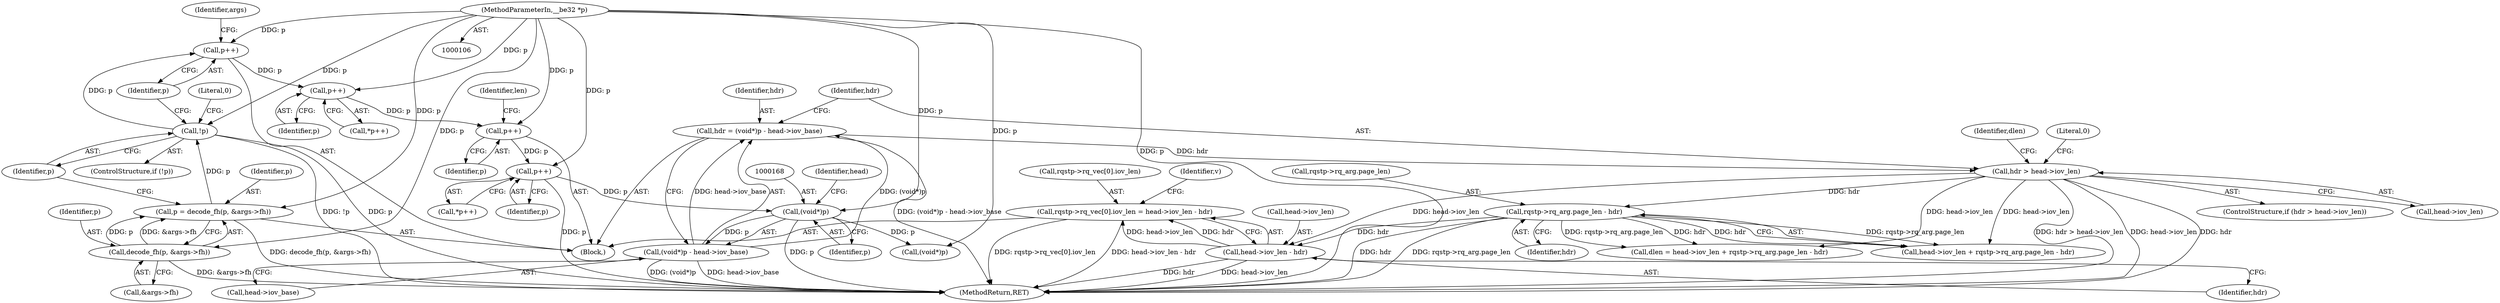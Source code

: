 digraph "0_linux_13bf9fbff0e5e099e2b6f003a0ab8ae145436309_1@array" {
"1000214" [label="(Call,rqstp->rq_vec[0].iov_len = head->iov_len - hdr)"];
"1000222" [label="(Call,head->iov_len - hdr)"];
"1000174" [label="(Call,hdr > head->iov_len)"];
"1000164" [label="(Call,hdr = (void*)p - head->iov_base)"];
"1000166" [label="(Call,(void*)p - head->iov_base)"];
"1000167" [label="(Call,(void*)p)"];
"1000156" [label="(Call,p++)"];
"1000146" [label="(Call,p++)"];
"1000144" [label="(Call,p++)"];
"1000136" [label="(Call,p++)"];
"1000132" [label="(Call,!p)"];
"1000123" [label="(Call,p = decode_fh(p, &args->fh))"];
"1000125" [label="(Call,decode_fh(p, &args->fh))"];
"1000108" [label="(MethodParameterIn,__be32 *p)"];
"1000187" [label="(Call,rqstp->rq_arg.page_len - hdr)"];
"1000133" [label="(Identifier,p)"];
"1000140" [label="(Identifier,args)"];
"1000125" [label="(Call,decode_fh(p, &args->fh))"];
"1000110" [label="(Block,)"];
"1000155" [label="(Call,*p++)"];
"1000181" [label="(Call,dlen = head->iov_len + rqstp->rq_arg.page_len - hdr)"];
"1000170" [label="(Call,head->iov_base)"];
"1000167" [label="(Call,(void*)p)"];
"1000136" [label="(Call,p++)"];
"1000228" [label="(Identifier,v)"];
"1000147" [label="(Identifier,p)"];
"1000223" [label="(Call,head->iov_len)"];
"1000187" [label="(Call,rqstp->rq_arg.page_len - hdr)"];
"1000215" [label="(Call,rqstp->rq_vec[0].iov_len)"];
"1000171" [label="(Identifier,head)"];
"1000145" [label="(Identifier,p)"];
"1000127" [label="(Call,&args->fh)"];
"1000169" [label="(Identifier,p)"];
"1000174" [label="(Call,hdr > head->iov_len)"];
"1000183" [label="(Call,head->iov_len + rqstp->rq_arg.page_len - hdr)"];
"1000144" [label="(Call,p++)"];
"1000188" [label="(Call,rqstp->rq_arg.page_len)"];
"1000146" [label="(Call,p++)"];
"1000137" [label="(Identifier,p)"];
"1000135" [label="(Literal,0)"];
"1000132" [label="(Call,!p)"];
"1000124" [label="(Identifier,p)"];
"1000156" [label="(Call,p++)"];
"1000176" [label="(Call,head->iov_len)"];
"1000149" [label="(Identifier,len)"];
"1000164" [label="(Call,hdr = (void*)p - head->iov_base)"];
"1000175" [label="(Identifier,hdr)"];
"1000222" [label="(Call,head->iov_len - hdr)"];
"1000173" [label="(ControlStructure,if (hdr > head->iov_len))"];
"1000126" [label="(Identifier,p)"];
"1000165" [label="(Identifier,hdr)"];
"1000293" [label="(MethodReturn,RET)"];
"1000166" [label="(Call,(void*)p - head->iov_base)"];
"1000182" [label="(Identifier,dlen)"];
"1000131" [label="(ControlStructure,if (!p))"];
"1000157" [label="(Identifier,p)"];
"1000214" [label="(Call,rqstp->rq_vec[0].iov_len = head->iov_len - hdr)"];
"1000108" [label="(MethodParameterIn,__be32 *p)"];
"1000226" [label="(Identifier,hdr)"];
"1000123" [label="(Call,p = decode_fh(p, &args->fh))"];
"1000180" [label="(Literal,0)"];
"1000211" [label="(Call,(void*)p)"];
"1000193" [label="(Identifier,hdr)"];
"1000143" [label="(Call,*p++)"];
"1000214" -> "1000110"  [label="AST: "];
"1000214" -> "1000222"  [label="CFG: "];
"1000215" -> "1000214"  [label="AST: "];
"1000222" -> "1000214"  [label="AST: "];
"1000228" -> "1000214"  [label="CFG: "];
"1000214" -> "1000293"  [label="DDG: head->iov_len - hdr"];
"1000214" -> "1000293"  [label="DDG: rqstp->rq_vec[0].iov_len"];
"1000222" -> "1000214"  [label="DDG: head->iov_len"];
"1000222" -> "1000214"  [label="DDG: hdr"];
"1000222" -> "1000226"  [label="CFG: "];
"1000223" -> "1000222"  [label="AST: "];
"1000226" -> "1000222"  [label="AST: "];
"1000222" -> "1000293"  [label="DDG: hdr"];
"1000222" -> "1000293"  [label="DDG: head->iov_len"];
"1000174" -> "1000222"  [label="DDG: head->iov_len"];
"1000187" -> "1000222"  [label="DDG: hdr"];
"1000174" -> "1000173"  [label="AST: "];
"1000174" -> "1000176"  [label="CFG: "];
"1000175" -> "1000174"  [label="AST: "];
"1000176" -> "1000174"  [label="AST: "];
"1000180" -> "1000174"  [label="CFG: "];
"1000182" -> "1000174"  [label="CFG: "];
"1000174" -> "1000293"  [label="DDG: head->iov_len"];
"1000174" -> "1000293"  [label="DDG: hdr > head->iov_len"];
"1000174" -> "1000293"  [label="DDG: hdr"];
"1000164" -> "1000174"  [label="DDG: hdr"];
"1000174" -> "1000181"  [label="DDG: head->iov_len"];
"1000174" -> "1000183"  [label="DDG: head->iov_len"];
"1000174" -> "1000187"  [label="DDG: hdr"];
"1000164" -> "1000110"  [label="AST: "];
"1000164" -> "1000166"  [label="CFG: "];
"1000165" -> "1000164"  [label="AST: "];
"1000166" -> "1000164"  [label="AST: "];
"1000175" -> "1000164"  [label="CFG: "];
"1000164" -> "1000293"  [label="DDG: (void*)p - head->iov_base"];
"1000166" -> "1000164"  [label="DDG: (void*)p"];
"1000166" -> "1000164"  [label="DDG: head->iov_base"];
"1000166" -> "1000170"  [label="CFG: "];
"1000167" -> "1000166"  [label="AST: "];
"1000170" -> "1000166"  [label="AST: "];
"1000166" -> "1000293"  [label="DDG: (void*)p"];
"1000166" -> "1000293"  [label="DDG: head->iov_base"];
"1000167" -> "1000166"  [label="DDG: p"];
"1000167" -> "1000169"  [label="CFG: "];
"1000168" -> "1000167"  [label="AST: "];
"1000169" -> "1000167"  [label="AST: "];
"1000171" -> "1000167"  [label="CFG: "];
"1000167" -> "1000293"  [label="DDG: p"];
"1000156" -> "1000167"  [label="DDG: p"];
"1000108" -> "1000167"  [label="DDG: p"];
"1000167" -> "1000211"  [label="DDG: p"];
"1000156" -> "1000155"  [label="AST: "];
"1000156" -> "1000157"  [label="CFG: "];
"1000157" -> "1000156"  [label="AST: "];
"1000155" -> "1000156"  [label="CFG: "];
"1000156" -> "1000293"  [label="DDG: p"];
"1000146" -> "1000156"  [label="DDG: p"];
"1000108" -> "1000156"  [label="DDG: p"];
"1000146" -> "1000110"  [label="AST: "];
"1000146" -> "1000147"  [label="CFG: "];
"1000147" -> "1000146"  [label="AST: "];
"1000149" -> "1000146"  [label="CFG: "];
"1000144" -> "1000146"  [label="DDG: p"];
"1000108" -> "1000146"  [label="DDG: p"];
"1000144" -> "1000143"  [label="AST: "];
"1000144" -> "1000145"  [label="CFG: "];
"1000145" -> "1000144"  [label="AST: "];
"1000143" -> "1000144"  [label="CFG: "];
"1000136" -> "1000144"  [label="DDG: p"];
"1000108" -> "1000144"  [label="DDG: p"];
"1000136" -> "1000110"  [label="AST: "];
"1000136" -> "1000137"  [label="CFG: "];
"1000137" -> "1000136"  [label="AST: "];
"1000140" -> "1000136"  [label="CFG: "];
"1000132" -> "1000136"  [label="DDG: p"];
"1000108" -> "1000136"  [label="DDG: p"];
"1000132" -> "1000131"  [label="AST: "];
"1000132" -> "1000133"  [label="CFG: "];
"1000133" -> "1000132"  [label="AST: "];
"1000135" -> "1000132"  [label="CFG: "];
"1000137" -> "1000132"  [label="CFG: "];
"1000132" -> "1000293"  [label="DDG: !p"];
"1000132" -> "1000293"  [label="DDG: p"];
"1000123" -> "1000132"  [label="DDG: p"];
"1000108" -> "1000132"  [label="DDG: p"];
"1000123" -> "1000110"  [label="AST: "];
"1000123" -> "1000125"  [label="CFG: "];
"1000124" -> "1000123"  [label="AST: "];
"1000125" -> "1000123"  [label="AST: "];
"1000133" -> "1000123"  [label="CFG: "];
"1000123" -> "1000293"  [label="DDG: decode_fh(p, &args->fh)"];
"1000125" -> "1000123"  [label="DDG: p"];
"1000125" -> "1000123"  [label="DDG: &args->fh"];
"1000108" -> "1000123"  [label="DDG: p"];
"1000125" -> "1000127"  [label="CFG: "];
"1000126" -> "1000125"  [label="AST: "];
"1000127" -> "1000125"  [label="AST: "];
"1000125" -> "1000293"  [label="DDG: &args->fh"];
"1000108" -> "1000125"  [label="DDG: p"];
"1000108" -> "1000106"  [label="AST: "];
"1000108" -> "1000293"  [label="DDG: p"];
"1000108" -> "1000211"  [label="DDG: p"];
"1000187" -> "1000183"  [label="AST: "];
"1000187" -> "1000193"  [label="CFG: "];
"1000188" -> "1000187"  [label="AST: "];
"1000193" -> "1000187"  [label="AST: "];
"1000183" -> "1000187"  [label="CFG: "];
"1000187" -> "1000293"  [label="DDG: rqstp->rq_arg.page_len"];
"1000187" -> "1000293"  [label="DDG: hdr"];
"1000187" -> "1000181"  [label="DDG: rqstp->rq_arg.page_len"];
"1000187" -> "1000181"  [label="DDG: hdr"];
"1000187" -> "1000183"  [label="DDG: rqstp->rq_arg.page_len"];
"1000187" -> "1000183"  [label="DDG: hdr"];
}
